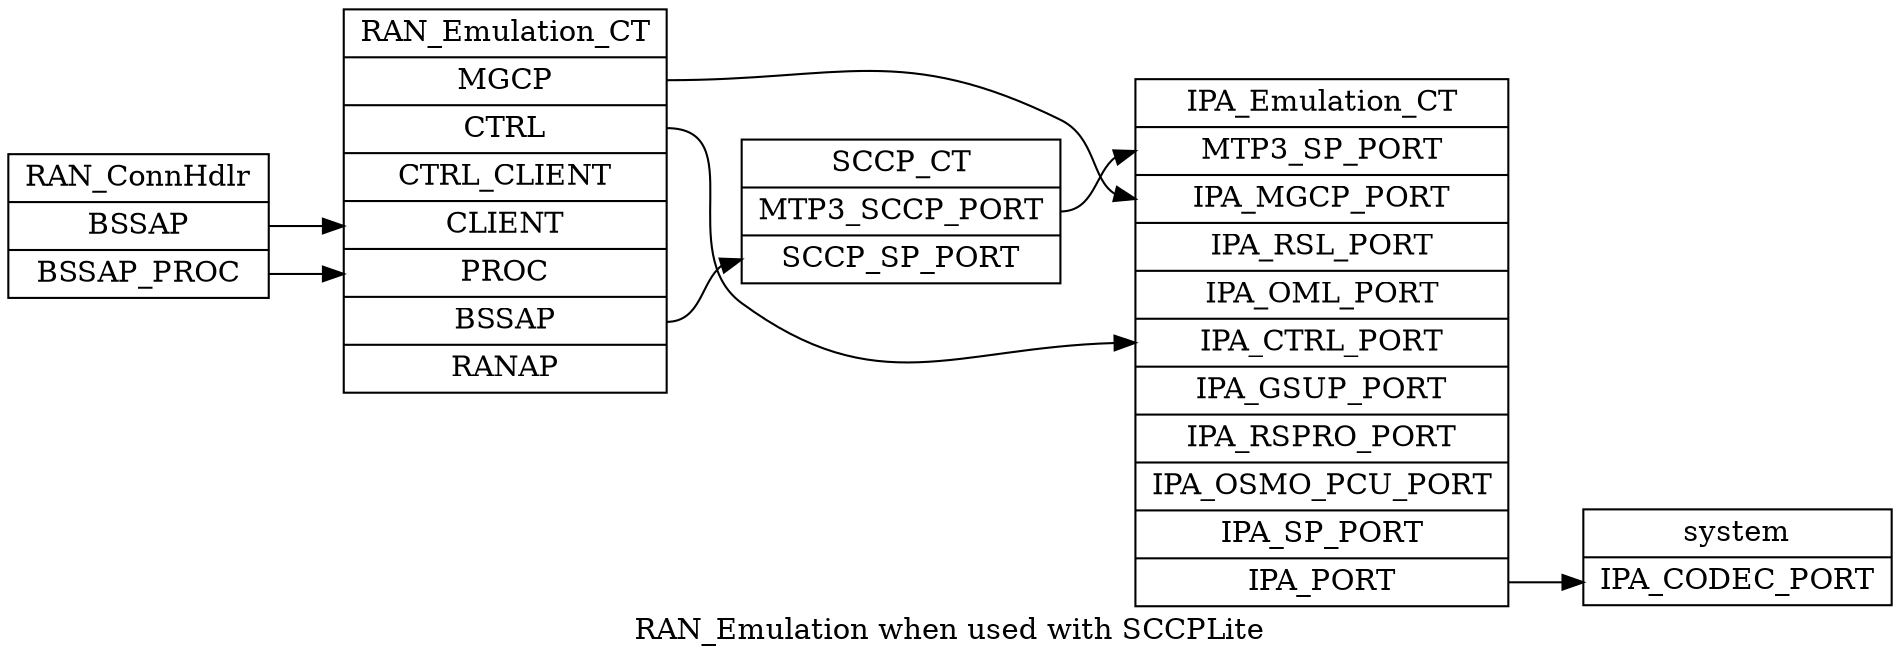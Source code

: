 digraph G {
	rankdir = LR;
	label = "RAN_Emulation when used with SCCPLite";

	"RAN_ConnHdlr" [
		shape = "record"
		label = "<f0> RAN_ConnHdlr | <BSSAP> BSSAP | <BSSAP_PROC> BSSAP_PROC"
	];

	"RAN_Emulation_CT" [
		shape = "record"
		label = "<f0> RAN_Emulation_CT | <MGCP> MGCP | <CTRL> CTRL | <CTRL_CLIENT> CTRL_CLIENT | <CLIENT> CLIENT | <PROC> PROC | <BSSAP> BSSAP | <RANAP> RANAP"
	];

	"SCCP_CT" [
		shape = "record"
		label = "<f0> SCCP_CT | <MTP3_SCCP_PORT> MTP3_SCCP_PORT | <SCCP_SP_PORT> SCCP_SP_PORT"
	];

	"IPA_Emulation_CT" [
		shape = "record"
		label = "<f0> IPA_Emulation_CT | <MTP3_SP_PORT> MTP3_SP_PORT | <IPA_MGCP_PORT> IPA_MGCP_PORT | <IPA_RSL_PORT> IPA_RSL_PORT | <IPA_OML_PORT> IPA_OML_PORT | <IPA_CTRL_PORT> IPA_CTRL_PORT | <IPA_GSUP_PORT> IPA_GSUP_PORT | <IPA_RSPRO_PORT> IPA_RSPRO_PORT | <IPA_OSMO_PCU_PORT> IPA_OSMO_PCU_PORT | <IPA_SP_PORT> IPA_SP_PORT | <IPA_PORT> IPA_PORT"
	];

	"system" [
		shape = "record"
		label = "<f0> system | <IPA_CODEC_PORT> IPA_CODEC_PORT"
	];

	"RAN_ConnHdlr":BSSAP -> "RAN_Emulation_CT":CLIENT
	"RAN_ConnHdlr":BSSAP_PROC -> "RAN_Emulation_CT":PROC

	"RAN_Emulation_CT":BSSAP -> "SCCP_CT":SCCP_SP_PORT
	"RAN_Emulation_CT":MGCP -> "IPA_Emulation_CT":IPA_MGCP_PORT
	"RAN_Emulation_CT":CTRL -> "IPA_Emulation_CT":IPA_CTRL_PORT

	"SCCP_CT":MTP3_SCCP_PORT -> "IPA_Emulation_CT":MTP3_SP_PORT
	"IPA_Emulation_CT":IPA_PORT -> "system":IPA_CODEC_PORT
}
